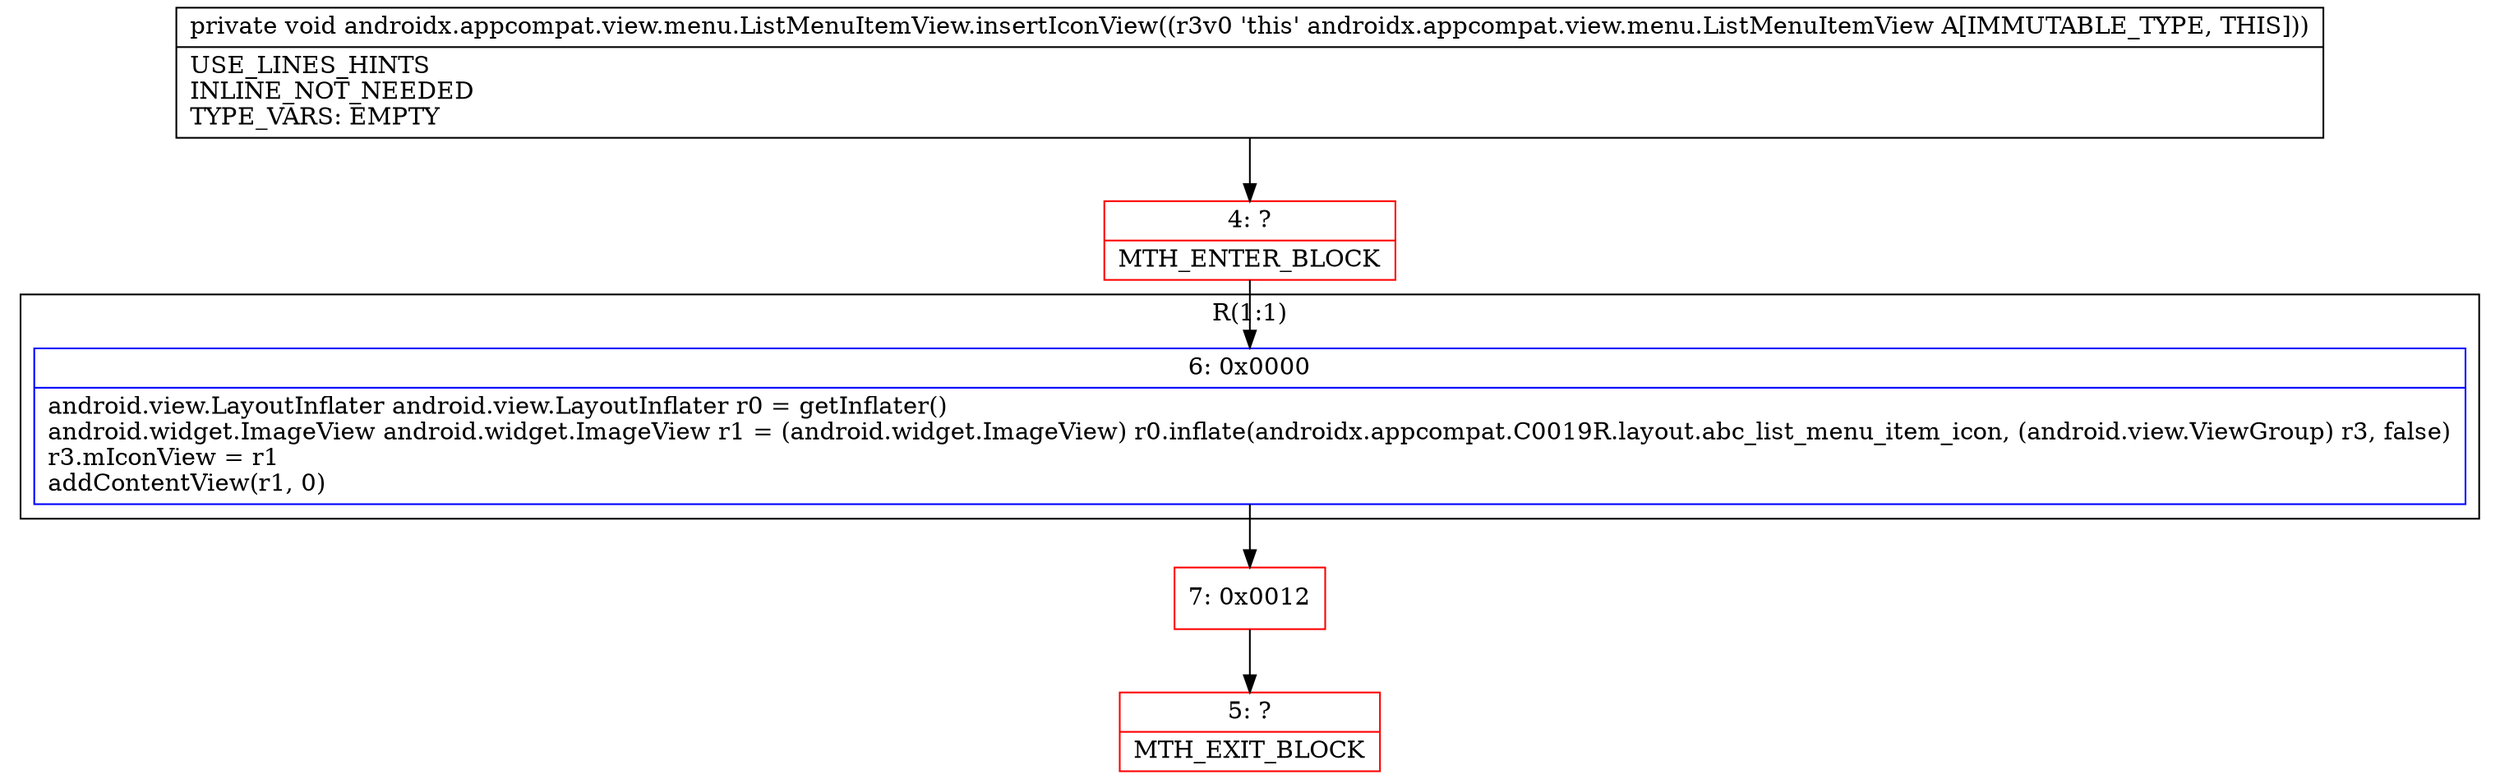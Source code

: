 digraph "CFG forandroidx.appcompat.view.menu.ListMenuItemView.insertIconView()V" {
subgraph cluster_Region_745744992 {
label = "R(1:1)";
node [shape=record,color=blue];
Node_6 [shape=record,label="{6\:\ 0x0000|android.view.LayoutInflater android.view.LayoutInflater r0 = getInflater()\landroid.widget.ImageView android.widget.ImageView r1 = (android.widget.ImageView) r0.inflate(androidx.appcompat.C0019R.layout.abc_list_menu_item_icon, (android.view.ViewGroup) r3, false)\lr3.mIconView = r1\laddContentView(r1, 0)\l}"];
}
Node_4 [shape=record,color=red,label="{4\:\ ?|MTH_ENTER_BLOCK\l}"];
Node_7 [shape=record,color=red,label="{7\:\ 0x0012}"];
Node_5 [shape=record,color=red,label="{5\:\ ?|MTH_EXIT_BLOCK\l}"];
MethodNode[shape=record,label="{private void androidx.appcompat.view.menu.ListMenuItemView.insertIconView((r3v0 'this' androidx.appcompat.view.menu.ListMenuItemView A[IMMUTABLE_TYPE, THIS]))  | USE_LINES_HINTS\lINLINE_NOT_NEEDED\lTYPE_VARS: EMPTY\l}"];
MethodNode -> Node_4;Node_6 -> Node_7;
Node_4 -> Node_6;
Node_7 -> Node_5;
}

